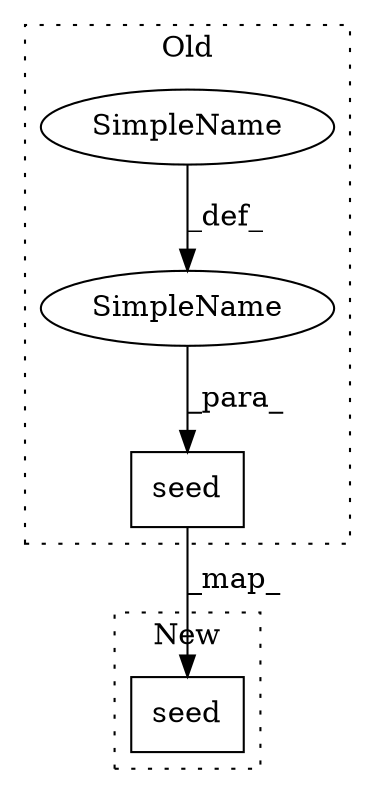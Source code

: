 digraph G {
subgraph cluster0 {
1 [label="seed" a="32" s="7692,7710" l="5,1" shape="box"];
3 [label="SimpleName" a="42" s="7517" l="13" shape="ellipse"];
4 [label="SimpleName" a="42" s="7531" l="4" shape="ellipse"];
label = "Old";
style="dotted";
}
subgraph cluster1 {
2 [label="seed" a="32" s="7656,7674" l="5,1" shape="box"];
label = "New";
style="dotted";
}
1 -> 2 [label="_map_"];
3 -> 1 [label="_para_"];
4 -> 3 [label="_def_"];
}